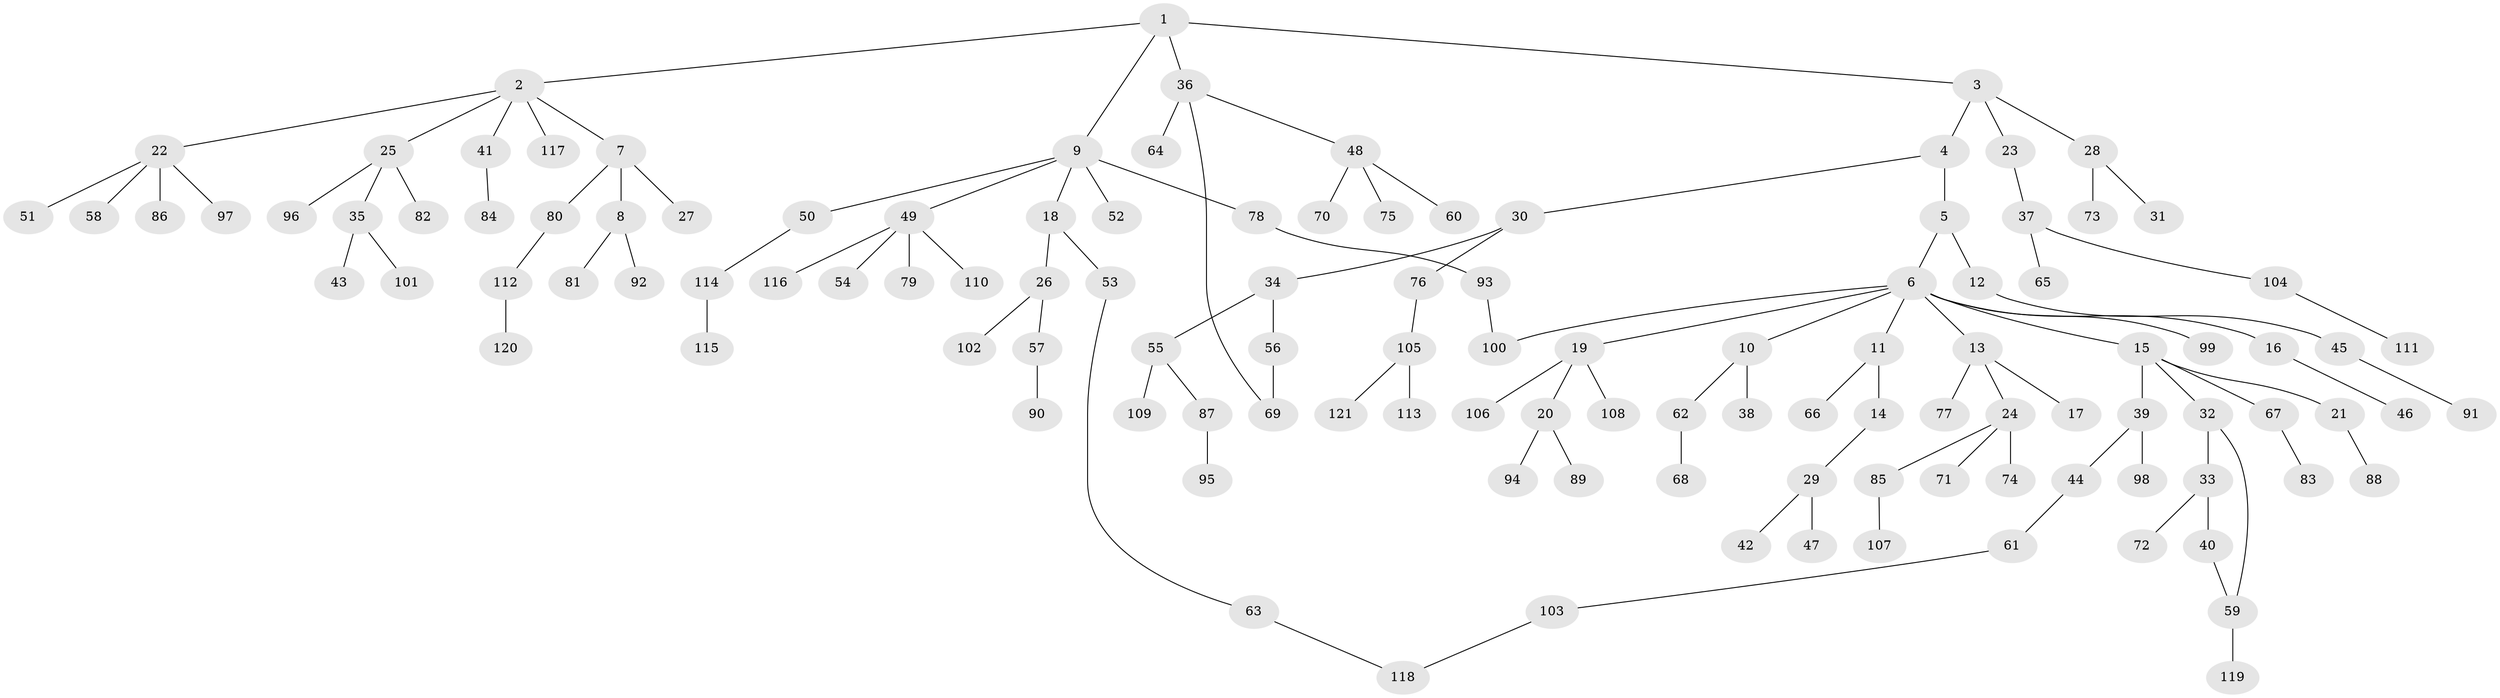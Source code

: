 // Generated by graph-tools (version 1.1) at 2025/10/02/27/25 16:10:54]
// undirected, 121 vertices, 124 edges
graph export_dot {
graph [start="1"]
  node [color=gray90,style=filled];
  1;
  2;
  3;
  4;
  5;
  6;
  7;
  8;
  9;
  10;
  11;
  12;
  13;
  14;
  15;
  16;
  17;
  18;
  19;
  20;
  21;
  22;
  23;
  24;
  25;
  26;
  27;
  28;
  29;
  30;
  31;
  32;
  33;
  34;
  35;
  36;
  37;
  38;
  39;
  40;
  41;
  42;
  43;
  44;
  45;
  46;
  47;
  48;
  49;
  50;
  51;
  52;
  53;
  54;
  55;
  56;
  57;
  58;
  59;
  60;
  61;
  62;
  63;
  64;
  65;
  66;
  67;
  68;
  69;
  70;
  71;
  72;
  73;
  74;
  75;
  76;
  77;
  78;
  79;
  80;
  81;
  82;
  83;
  84;
  85;
  86;
  87;
  88;
  89;
  90;
  91;
  92;
  93;
  94;
  95;
  96;
  97;
  98;
  99;
  100;
  101;
  102;
  103;
  104;
  105;
  106;
  107;
  108;
  109;
  110;
  111;
  112;
  113;
  114;
  115;
  116;
  117;
  118;
  119;
  120;
  121;
  1 -- 2;
  1 -- 3;
  1 -- 9;
  1 -- 36;
  2 -- 7;
  2 -- 22;
  2 -- 25;
  2 -- 41;
  2 -- 117;
  3 -- 4;
  3 -- 23;
  3 -- 28;
  4 -- 5;
  4 -- 30;
  5 -- 6;
  5 -- 12;
  6 -- 10;
  6 -- 11;
  6 -- 13;
  6 -- 15;
  6 -- 16;
  6 -- 19;
  6 -- 99;
  6 -- 100;
  7 -- 8;
  7 -- 27;
  7 -- 80;
  8 -- 81;
  8 -- 92;
  9 -- 18;
  9 -- 49;
  9 -- 50;
  9 -- 52;
  9 -- 78;
  10 -- 38;
  10 -- 62;
  11 -- 14;
  11 -- 66;
  12 -- 45;
  13 -- 17;
  13 -- 24;
  13 -- 77;
  14 -- 29;
  15 -- 21;
  15 -- 32;
  15 -- 39;
  15 -- 67;
  16 -- 46;
  18 -- 26;
  18 -- 53;
  19 -- 20;
  19 -- 106;
  19 -- 108;
  20 -- 89;
  20 -- 94;
  21 -- 88;
  22 -- 51;
  22 -- 58;
  22 -- 86;
  22 -- 97;
  23 -- 37;
  24 -- 71;
  24 -- 74;
  24 -- 85;
  25 -- 35;
  25 -- 82;
  25 -- 96;
  26 -- 57;
  26 -- 102;
  28 -- 31;
  28 -- 73;
  29 -- 42;
  29 -- 47;
  30 -- 34;
  30 -- 76;
  32 -- 33;
  32 -- 59;
  33 -- 40;
  33 -- 72;
  34 -- 55;
  34 -- 56;
  35 -- 43;
  35 -- 101;
  36 -- 48;
  36 -- 64;
  36 -- 69;
  37 -- 65;
  37 -- 104;
  39 -- 44;
  39 -- 98;
  40 -- 59;
  41 -- 84;
  44 -- 61;
  45 -- 91;
  48 -- 60;
  48 -- 70;
  48 -- 75;
  49 -- 54;
  49 -- 79;
  49 -- 110;
  49 -- 116;
  50 -- 114;
  53 -- 63;
  55 -- 87;
  55 -- 109;
  56 -- 69;
  57 -- 90;
  59 -- 119;
  61 -- 103;
  62 -- 68;
  63 -- 118;
  67 -- 83;
  76 -- 105;
  78 -- 93;
  80 -- 112;
  85 -- 107;
  87 -- 95;
  93 -- 100;
  103 -- 118;
  104 -- 111;
  105 -- 113;
  105 -- 121;
  112 -- 120;
  114 -- 115;
}
